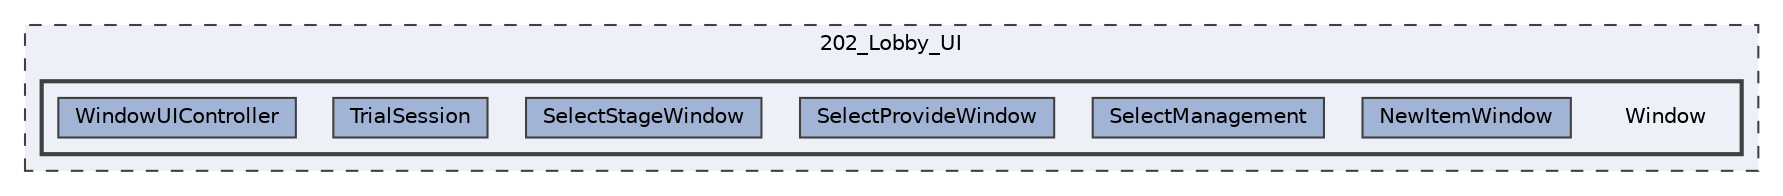 digraph "202_Lobby_UI/Window"
{
 // LATEX_PDF_SIZE
  bgcolor="transparent";
  edge [fontname=Helvetica,fontsize=10,labelfontname=Helvetica,labelfontsize=10];
  node [fontname=Helvetica,fontsize=10,shape=box,height=0.2,width=0.4];
  compound=true
  subgraph clusterdir_d00fcfdb6d635dc49e0de803d037b9d7 {
    graph [ bgcolor="#edf0f7", pencolor="grey25", label="202_Lobby_UI", fontname=Helvetica,fontsize=10 style="filled,dashed", URL="dir_d00fcfdb6d635dc49e0de803d037b9d7.html",tooltip=""]
  subgraph clusterdir_8d335397832983c235beb927ab15f84e {
    graph [ bgcolor="#edf0f7", pencolor="grey25", label="", fontname=Helvetica,fontsize=10 style="filled,bold", URL="dir_8d335397832983c235beb927ab15f84e.html",tooltip=""]
    dir_8d335397832983c235beb927ab15f84e [shape=plaintext, label="Window"];
  dir_d737d6ce53821910fedda336113495bc [label="NewItemWindow", fillcolor="#a2b4d6", color="grey25", style="filled", URL="dir_d737d6ce53821910fedda336113495bc.html",tooltip=""];
  dir_7a0efecc29f7814a56ea775ad180be23 [label="SelectManagement", fillcolor="#a2b4d6", color="grey25", style="filled", URL="dir_7a0efecc29f7814a56ea775ad180be23.html",tooltip=""];
  dir_7c8d406abbaf5b4ec373d99e4acf1778 [label="SelectProvideWindow", fillcolor="#a2b4d6", color="grey25", style="filled", URL="dir_7c8d406abbaf5b4ec373d99e4acf1778.html",tooltip=""];
  dir_fd2068bb5a9f2af44be068ebf7883d6e [label="SelectStageWindow", fillcolor="#a2b4d6", color="grey25", style="filled", URL="dir_fd2068bb5a9f2af44be068ebf7883d6e.html",tooltip=""];
  dir_474a28d080a3404f5218ca3fb7a94058 [label="TrialSession", fillcolor="#a2b4d6", color="grey25", style="filled", URL="dir_474a28d080a3404f5218ca3fb7a94058.html",tooltip=""];
  dir_b1a0d69924f285733c8880696e53228b [label="WindowUIController", fillcolor="#a2b4d6", color="grey25", style="filled", URL="dir_b1a0d69924f285733c8880696e53228b.html",tooltip=""];
  }
  }
}
